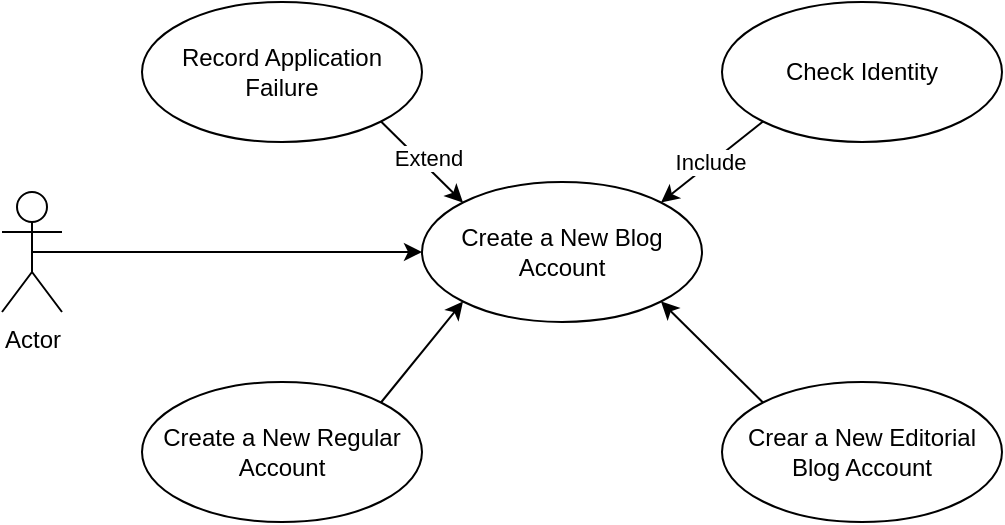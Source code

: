 <mxfile version="22.1.22" type="github">
  <diagram name="Página-1" id="1qWvVfx8WxdVZQZR35Iz">
    <mxGraphModel dx="1195" dy="663" grid="1" gridSize="10" guides="1" tooltips="1" connect="1" arrows="1" fold="1" page="1" pageScale="1" pageWidth="827" pageHeight="1169" math="0" shadow="0">
      <root>
        <mxCell id="0" />
        <mxCell id="1" parent="0" />
        <mxCell id="97puo30hhXIsJmYNwi94-14" style="edgeStyle=orthogonalEdgeStyle;rounded=0;orthogonalLoop=1;jettySize=auto;html=1;exitX=0.5;exitY=0.5;exitDx=0;exitDy=0;exitPerimeter=0;" edge="1" parent="1" source="97puo30hhXIsJmYNwi94-1" target="97puo30hhXIsJmYNwi94-4">
          <mxGeometry relative="1" as="geometry" />
        </mxCell>
        <mxCell id="97puo30hhXIsJmYNwi94-1" value="Actor" style="shape=umlActor;verticalLabelPosition=bottom;verticalAlign=top;html=1;" vertex="1" parent="1">
          <mxGeometry x="90" y="185" width="30" height="60" as="geometry" />
        </mxCell>
        <mxCell id="97puo30hhXIsJmYNwi94-7" style="rounded=0;orthogonalLoop=1;jettySize=auto;html=1;exitX=1;exitY=1;exitDx=0;exitDy=0;entryX=0;entryY=0;entryDx=0;entryDy=0;" edge="1" parent="1" source="97puo30hhXIsJmYNwi94-2" target="97puo30hhXIsJmYNwi94-4">
          <mxGeometry relative="1" as="geometry" />
        </mxCell>
        <mxCell id="97puo30hhXIsJmYNwi94-8" value="Extend" style="edgeLabel;html=1;align=center;verticalAlign=middle;resizable=0;points=[];" vertex="1" connectable="0" parent="97puo30hhXIsJmYNwi94-7">
          <mxGeometry x="0.025" y="4" relative="1" as="geometry">
            <mxPoint x="-1" as="offset" />
          </mxGeometry>
        </mxCell>
        <mxCell id="97puo30hhXIsJmYNwi94-2" value="Record Application Failure" style="ellipse;whiteSpace=wrap;html=1;" vertex="1" parent="1">
          <mxGeometry x="160" y="90" width="140" height="70" as="geometry" />
        </mxCell>
        <mxCell id="97puo30hhXIsJmYNwi94-5" style="rounded=0;orthogonalLoop=1;jettySize=auto;html=1;exitX=0;exitY=1;exitDx=0;exitDy=0;entryX=1;entryY=0;entryDx=0;entryDy=0;" edge="1" parent="1" source="97puo30hhXIsJmYNwi94-3" target="97puo30hhXIsJmYNwi94-4">
          <mxGeometry relative="1" as="geometry" />
        </mxCell>
        <mxCell id="97puo30hhXIsJmYNwi94-6" value="Include" style="edgeLabel;html=1;align=center;verticalAlign=middle;resizable=0;points=[];" vertex="1" connectable="0" parent="97puo30hhXIsJmYNwi94-5">
          <mxGeometry x="0.048" y="-1" relative="1" as="geometry">
            <mxPoint as="offset" />
          </mxGeometry>
        </mxCell>
        <mxCell id="97puo30hhXIsJmYNwi94-3" value="Check Identity" style="ellipse;whiteSpace=wrap;html=1;" vertex="1" parent="1">
          <mxGeometry x="450" y="90" width="140" height="70" as="geometry" />
        </mxCell>
        <mxCell id="97puo30hhXIsJmYNwi94-4" value="Create a New Blog Account" style="ellipse;whiteSpace=wrap;html=1;" vertex="1" parent="1">
          <mxGeometry x="300" y="180" width="140" height="70" as="geometry" />
        </mxCell>
        <mxCell id="97puo30hhXIsJmYNwi94-10" style="rounded=0;orthogonalLoop=1;jettySize=auto;html=1;exitX=1;exitY=0;exitDx=0;exitDy=0;entryX=0;entryY=1;entryDx=0;entryDy=0;" edge="1" parent="1" source="97puo30hhXIsJmYNwi94-9" target="97puo30hhXIsJmYNwi94-4">
          <mxGeometry relative="1" as="geometry" />
        </mxCell>
        <mxCell id="97puo30hhXIsJmYNwi94-9" value="Create a New Regular Account" style="ellipse;whiteSpace=wrap;html=1;" vertex="1" parent="1">
          <mxGeometry x="160" y="280" width="140" height="70" as="geometry" />
        </mxCell>
        <mxCell id="97puo30hhXIsJmYNwi94-13" style="rounded=0;orthogonalLoop=1;jettySize=auto;html=1;exitX=0;exitY=0;exitDx=0;exitDy=0;entryX=1;entryY=1;entryDx=0;entryDy=0;" edge="1" parent="1" source="97puo30hhXIsJmYNwi94-12" target="97puo30hhXIsJmYNwi94-4">
          <mxGeometry relative="1" as="geometry" />
        </mxCell>
        <mxCell id="97puo30hhXIsJmYNwi94-12" value="Crear a New Editorial Blog Account" style="ellipse;whiteSpace=wrap;html=1;" vertex="1" parent="1">
          <mxGeometry x="450" y="280" width="140" height="70" as="geometry" />
        </mxCell>
      </root>
    </mxGraphModel>
  </diagram>
</mxfile>
